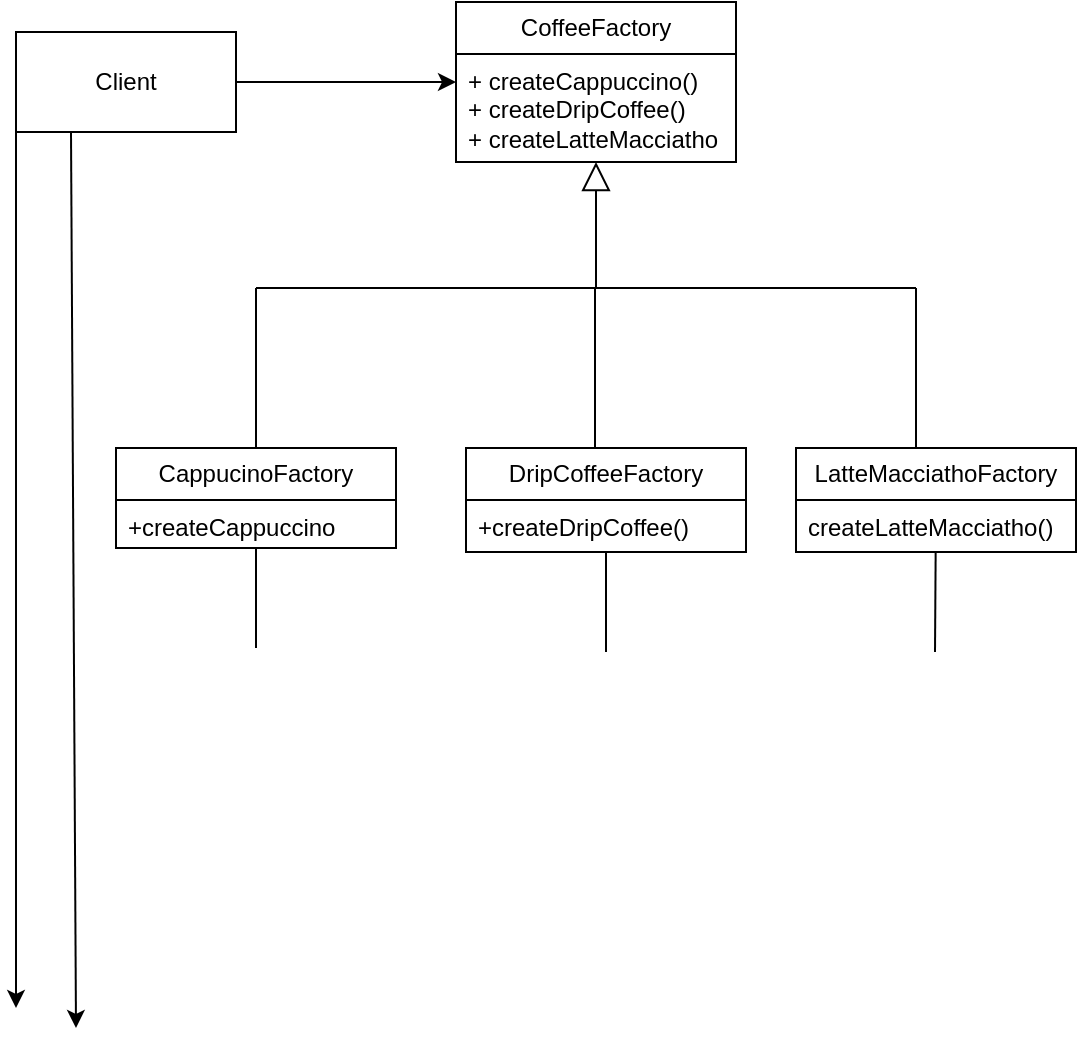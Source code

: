 <mxfile version="22.1.0" type="github">
  <diagram name="Page-1" id="4C7nGabXy9XK7AoCNsLR">
    <mxGraphModel dx="848" dy="670" grid="1" gridSize="10" guides="1" tooltips="1" connect="1" arrows="1" fold="1" page="1" pageScale="1" pageWidth="850" pageHeight="1100" math="0" shadow="0">
      <root>
        <mxCell id="0" />
        <mxCell id="1" parent="0" />
        <mxCell id="ybdqn9EeEbOqEpaxUI_V-1" value="CoffeeFactory" style="swimlane;fontStyle=0;childLayout=stackLayout;horizontal=1;startSize=26;fillColor=none;horizontalStack=0;resizeParent=1;resizeParentMax=0;resizeLast=0;collapsible=1;marginBottom=0;whiteSpace=wrap;html=1;" vertex="1" parent="1">
          <mxGeometry x="350" y="307" width="140" height="80" as="geometry" />
        </mxCell>
        <mxCell id="ybdqn9EeEbOqEpaxUI_V-3" value="+ createCappuccino()&lt;br&gt;+ createDripCoffee()&lt;br&gt;+ createLatteMacciatho" style="text;strokeColor=none;fillColor=none;align=left;verticalAlign=top;spacingLeft=4;spacingRight=4;overflow=hidden;rotatable=0;points=[[0,0.5],[1,0.5]];portConstraint=eastwest;whiteSpace=wrap;html=1;" vertex="1" parent="ybdqn9EeEbOqEpaxUI_V-1">
          <mxGeometry y="26" width="140" height="54" as="geometry" />
        </mxCell>
        <mxCell id="ybdqn9EeEbOqEpaxUI_V-5" value="Client" style="html=1;whiteSpace=wrap;" vertex="1" parent="1">
          <mxGeometry x="130" y="322" width="110" height="50" as="geometry" />
        </mxCell>
        <mxCell id="ybdqn9EeEbOqEpaxUI_V-6" value="" style="endArrow=classic;html=1;rounded=0;" edge="1" parent="1" source="ybdqn9EeEbOqEpaxUI_V-5" target="ybdqn9EeEbOqEpaxUI_V-1">
          <mxGeometry width="50" height="50" relative="1" as="geometry">
            <mxPoint x="400" y="370" as="sourcePoint" />
            <mxPoint x="450" y="320" as="targetPoint" />
          </mxGeometry>
        </mxCell>
        <mxCell id="ybdqn9EeEbOqEpaxUI_V-7" value="" style="endArrow=block;html=1;rounded=0;endFill=0;endSize=12;" edge="1" parent="1" target="ybdqn9EeEbOqEpaxUI_V-1">
          <mxGeometry width="50" height="50" relative="1" as="geometry">
            <mxPoint x="420" y="450" as="sourcePoint" />
            <mxPoint x="450" y="320" as="targetPoint" />
          </mxGeometry>
        </mxCell>
        <mxCell id="ybdqn9EeEbOqEpaxUI_V-8" value="CappucinoFactory" style="swimlane;fontStyle=0;childLayout=stackLayout;horizontal=1;startSize=26;fillColor=none;horizontalStack=0;resizeParent=1;resizeParentMax=0;resizeLast=0;collapsible=1;marginBottom=0;whiteSpace=wrap;html=1;" vertex="1" parent="1">
          <mxGeometry x="180" y="530" width="140" height="50" as="geometry" />
        </mxCell>
        <mxCell id="ybdqn9EeEbOqEpaxUI_V-9" value="+createCappuccino" style="text;strokeColor=none;fillColor=none;align=left;verticalAlign=top;spacingLeft=4;spacingRight=4;overflow=hidden;rotatable=0;points=[[0,0.5],[1,0.5]];portConstraint=eastwest;whiteSpace=wrap;html=1;" vertex="1" parent="ybdqn9EeEbOqEpaxUI_V-8">
          <mxGeometry y="26" width="140" height="24" as="geometry" />
        </mxCell>
        <mxCell id="ybdqn9EeEbOqEpaxUI_V-12" value="DripCoffeeFactory" style="swimlane;fontStyle=0;childLayout=stackLayout;horizontal=1;startSize=26;fillColor=none;horizontalStack=0;resizeParent=1;resizeParentMax=0;resizeLast=0;collapsible=1;marginBottom=0;whiteSpace=wrap;html=1;" vertex="1" parent="1">
          <mxGeometry x="355" y="530" width="140" height="52" as="geometry" />
        </mxCell>
        <mxCell id="ybdqn9EeEbOqEpaxUI_V-13" value="+createDripCoffee()" style="text;strokeColor=none;fillColor=none;align=left;verticalAlign=top;spacingLeft=4;spacingRight=4;overflow=hidden;rotatable=0;points=[[0,0.5],[1,0.5]];portConstraint=eastwest;whiteSpace=wrap;html=1;" vertex="1" parent="ybdqn9EeEbOqEpaxUI_V-12">
          <mxGeometry y="26" width="140" height="26" as="geometry" />
        </mxCell>
        <mxCell id="ybdqn9EeEbOqEpaxUI_V-16" value="LatteMacciathoFactory" style="swimlane;fontStyle=0;childLayout=stackLayout;horizontal=1;startSize=26;fillColor=none;horizontalStack=0;resizeParent=1;resizeParentMax=0;resizeLast=0;collapsible=1;marginBottom=0;whiteSpace=wrap;html=1;" vertex="1" parent="1">
          <mxGeometry x="520" y="530" width="140" height="52" as="geometry" />
        </mxCell>
        <mxCell id="ybdqn9EeEbOqEpaxUI_V-17" value="createLatteMacciatho()" style="text;strokeColor=none;fillColor=none;align=left;verticalAlign=top;spacingLeft=4;spacingRight=4;overflow=hidden;rotatable=0;points=[[0,0.5],[1,0.5]];portConstraint=eastwest;whiteSpace=wrap;html=1;" vertex="1" parent="ybdqn9EeEbOqEpaxUI_V-16">
          <mxGeometry y="26" width="140" height="26" as="geometry" />
        </mxCell>
        <mxCell id="ybdqn9EeEbOqEpaxUI_V-20" value="" style="endArrow=none;html=1;rounded=0;" edge="1" parent="1">
          <mxGeometry width="50" height="50" relative="1" as="geometry">
            <mxPoint x="250" y="450" as="sourcePoint" />
            <mxPoint x="580" y="450" as="targetPoint" />
          </mxGeometry>
        </mxCell>
        <mxCell id="ybdqn9EeEbOqEpaxUI_V-25" value="" style="endArrow=none;html=1;rounded=0;" edge="1" parent="1" source="ybdqn9EeEbOqEpaxUI_V-8">
          <mxGeometry width="50" height="50" relative="1" as="geometry">
            <mxPoint x="400" y="480" as="sourcePoint" />
            <mxPoint x="250" y="450" as="targetPoint" />
          </mxGeometry>
        </mxCell>
        <mxCell id="ybdqn9EeEbOqEpaxUI_V-26" value="" style="endArrow=none;html=1;rounded=0;" edge="1" parent="1">
          <mxGeometry width="50" height="50" relative="1" as="geometry">
            <mxPoint x="419.5" y="530" as="sourcePoint" />
            <mxPoint x="419.5" y="450" as="targetPoint" />
          </mxGeometry>
        </mxCell>
        <mxCell id="ybdqn9EeEbOqEpaxUI_V-27" value="" style="endArrow=none;html=1;rounded=0;" edge="1" parent="1">
          <mxGeometry width="50" height="50" relative="1" as="geometry">
            <mxPoint x="580" y="530" as="sourcePoint" />
            <mxPoint x="580" y="450" as="targetPoint" />
          </mxGeometry>
        </mxCell>
        <mxCell id="ybdqn9EeEbOqEpaxUI_V-28" value="" style="endArrow=none;html=1;rounded=0;" edge="1" parent="1" target="ybdqn9EeEbOqEpaxUI_V-8">
          <mxGeometry width="50" height="50" relative="1" as="geometry">
            <mxPoint x="250" y="630" as="sourcePoint" />
            <mxPoint x="450" y="540" as="targetPoint" />
          </mxGeometry>
        </mxCell>
        <mxCell id="ybdqn9EeEbOqEpaxUI_V-29" value="" style="endArrow=none;html=1;rounded=0;" edge="1" parent="1" target="ybdqn9EeEbOqEpaxUI_V-12">
          <mxGeometry width="50" height="50" relative="1" as="geometry">
            <mxPoint x="425" y="632" as="sourcePoint" />
            <mxPoint x="430" y="582" as="targetPoint" />
          </mxGeometry>
        </mxCell>
        <mxCell id="ybdqn9EeEbOqEpaxUI_V-30" value="" style="endArrow=none;html=1;rounded=0;" edge="1" parent="1" target="ybdqn9EeEbOqEpaxUI_V-16">
          <mxGeometry width="50" height="50" relative="1" as="geometry">
            <mxPoint x="589.5" y="632" as="sourcePoint" />
            <mxPoint x="589.5" y="582" as="targetPoint" />
          </mxGeometry>
        </mxCell>
        <mxCell id="ybdqn9EeEbOqEpaxUI_V-31" value="" style="endArrow=classic;html=1;rounded=0;exitX=0;exitY=1;exitDx=0;exitDy=0;" edge="1" parent="1" source="ybdqn9EeEbOqEpaxUI_V-5">
          <mxGeometry width="50" height="50" relative="1" as="geometry">
            <mxPoint x="400" y="590" as="sourcePoint" />
            <mxPoint x="130" y="810" as="targetPoint" />
          </mxGeometry>
        </mxCell>
        <mxCell id="ybdqn9EeEbOqEpaxUI_V-32" value="" style="endArrow=classic;html=1;rounded=0;exitX=0.25;exitY=1;exitDx=0;exitDy=0;" edge="1" parent="1" source="ybdqn9EeEbOqEpaxUI_V-5">
          <mxGeometry width="50" height="50" relative="1" as="geometry">
            <mxPoint x="400" y="590" as="sourcePoint" />
            <mxPoint x="160" y="820" as="targetPoint" />
          </mxGeometry>
        </mxCell>
      </root>
    </mxGraphModel>
  </diagram>
</mxfile>
